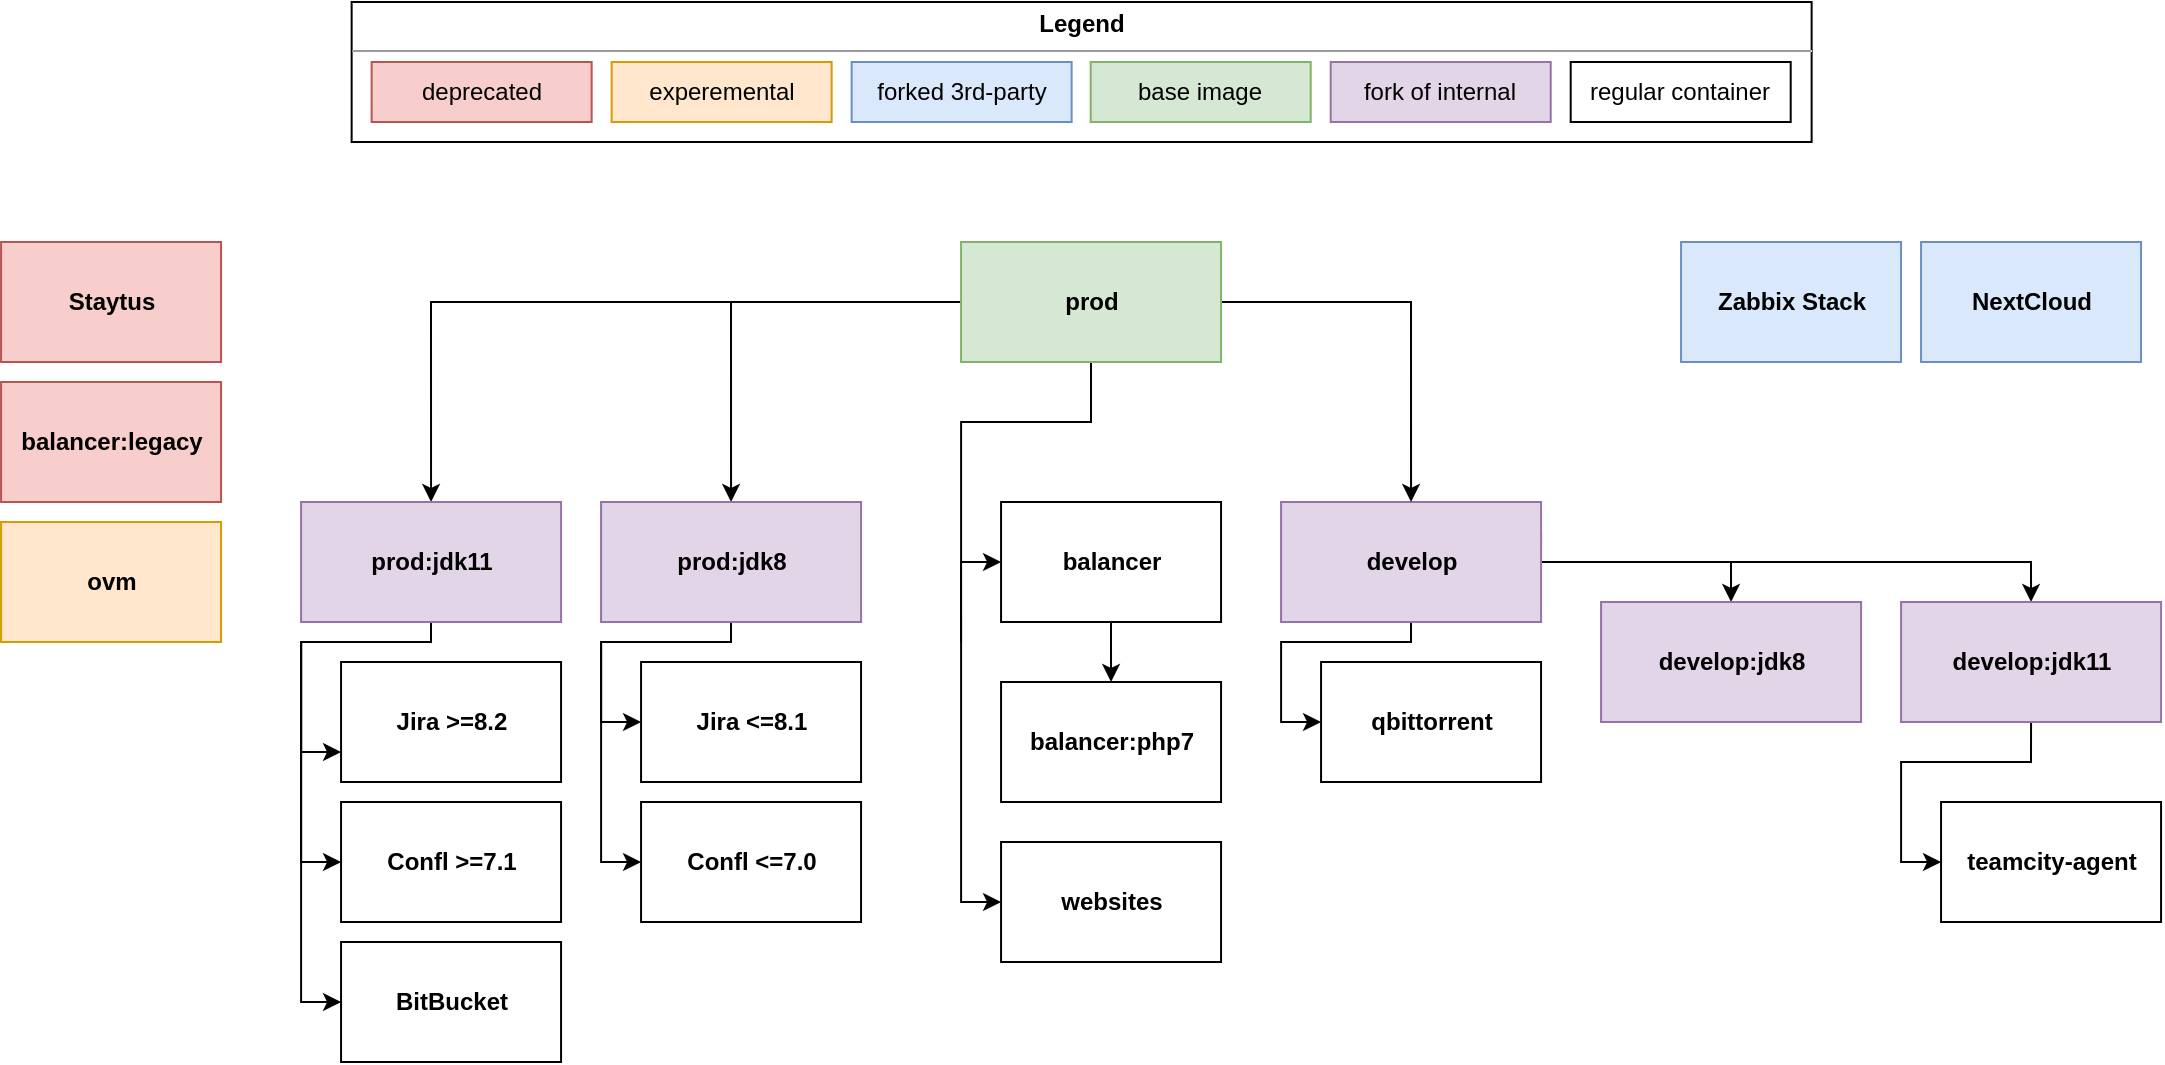 <mxfile version="12.5.1" type="github">
  <diagram name="Page-1" id="9f46799a-70d6-7492-0946-bef42562c5a5">
    <mxGraphModel dx="1654" dy="865" grid="1" gridSize="10" guides="1" tooltips="1" connect="1" arrows="1" fold="1" page="1" pageScale="1" pageWidth="1100" pageHeight="850" background="#ffffff" math="0" shadow="0">
      <root>
        <mxCell id="0"/>
        <mxCell id="1" parent="0"/>
        <mxCell id="GupPUEsqrWVPhIxHysfE-15" style="edgeStyle=orthogonalEdgeStyle;rounded=0;orthogonalLoop=1;jettySize=auto;html=1;entryX=0.5;entryY=0;entryDx=0;entryDy=0;" parent="1" source="GupPUEsqrWVPhIxHysfE-3" target="GupPUEsqrWVPhIxHysfE-14" edge="1">
          <mxGeometry relative="1" as="geometry"/>
        </mxCell>
        <mxCell id="GupPUEsqrWVPhIxHysfE-16" style="edgeStyle=orthogonalEdgeStyle;rounded=0;orthogonalLoop=1;jettySize=auto;html=1;exitX=1;exitY=0.25;exitDx=0;exitDy=0;entryX=0.5;entryY=0;entryDx=0;entryDy=0;" parent="1" source="GupPUEsqrWVPhIxHysfE-3" target="GupPUEsqrWVPhIxHysfE-13" edge="1">
          <mxGeometry relative="1" as="geometry">
            <Array as="points">
              <mxPoint x="779.53" y="300"/>
              <mxPoint x="1024.53" y="300"/>
            </Array>
          </mxGeometry>
        </mxCell>
        <mxCell id="GupPUEsqrWVPhIxHysfE-38" style="edgeStyle=orthogonalEdgeStyle;rounded=0;orthogonalLoop=1;jettySize=auto;html=1;entryX=0;entryY=0.5;entryDx=0;entryDy=0;" parent="1" source="GupPUEsqrWVPhIxHysfE-3" target="GupPUEsqrWVPhIxHysfE-31" edge="1">
          <mxGeometry relative="1" as="geometry">
            <Array as="points">
              <mxPoint x="714.53" y="340"/>
              <mxPoint x="649.53" y="340"/>
              <mxPoint x="649.53" y="380"/>
            </Array>
          </mxGeometry>
        </mxCell>
        <mxCell id="GupPUEsqrWVPhIxHysfE-3" value="&lt;span style=&quot;font-weight: 700 ; white-space: nowrap&quot;&gt;develop&lt;/span&gt;" style="whiteSpace=wrap;html=1;align=center;verticalAlign=middle;container=1;recursiveResize=0;treeFolding=1;treeMoving=1;fillColor=#e1d5e7;strokeColor=#9673a6;" parent="1" vertex="1">
          <mxGeometry x="649.53" y="270" width="130" height="60" as="geometry"/>
        </mxCell>
        <mxCell id="GupPUEsqrWVPhIxHysfE-27" style="edgeStyle=orthogonalEdgeStyle;rounded=0;orthogonalLoop=1;jettySize=auto;html=1;entryX=0.5;entryY=0;entryDx=0;entryDy=0;" parent="1" source="GupPUEsqrWVPhIxHysfE-5" target="GupPUEsqrWVPhIxHysfE-3" edge="1">
          <mxGeometry relative="1" as="geometry"/>
        </mxCell>
        <mxCell id="GupPUEsqrWVPhIxHysfE-28" style="edgeStyle=orthogonalEdgeStyle;rounded=0;orthogonalLoop=1;jettySize=auto;html=1;entryX=0.5;entryY=0;entryDx=0;entryDy=0;" parent="1" source="GupPUEsqrWVPhIxHysfE-5" target="GupPUEsqrWVPhIxHysfE-7" edge="1">
          <mxGeometry relative="1" as="geometry"/>
        </mxCell>
        <mxCell id="GupPUEsqrWVPhIxHysfE-29" style="edgeStyle=orthogonalEdgeStyle;rounded=0;orthogonalLoop=1;jettySize=auto;html=1;entryX=0.5;entryY=0;entryDx=0;entryDy=0;" parent="1" source="GupPUEsqrWVPhIxHysfE-5" target="GupPUEsqrWVPhIxHysfE-22" edge="1">
          <mxGeometry relative="1" as="geometry"/>
        </mxCell>
        <mxCell id="GupPUEsqrWVPhIxHysfE-35" style="edgeStyle=orthogonalEdgeStyle;rounded=0;orthogonalLoop=1;jettySize=auto;html=1;entryX=0;entryY=0.5;entryDx=0;entryDy=0;" parent="1" source="GupPUEsqrWVPhIxHysfE-5" target="GupPUEsqrWVPhIxHysfE-30" edge="1">
          <mxGeometry relative="1" as="geometry">
            <Array as="points">
              <mxPoint x="554.53" y="230"/>
              <mxPoint x="489.53" y="230"/>
              <mxPoint x="489.53" y="470"/>
            </Array>
          </mxGeometry>
        </mxCell>
        <UserObject label="&lt;span style=&quot;font-weight: 700 ; white-space: nowrap&quot;&gt;prod&lt;/span&gt;" treeRoot="1" id="GupPUEsqrWVPhIxHysfE-5">
          <mxCell style="whiteSpace=wrap;html=1;align=center;treeFolding=1;treeMoving=1;container=1;recursiveResize=0;fillColor=#d5e8d4;strokeColor=#82b366;" parent="1" vertex="1">
            <mxGeometry x="489.53" y="140" width="130" height="60" as="geometry"/>
          </mxCell>
        </UserObject>
        <mxCell id="GupPUEsqrWVPhIxHysfE-49" style="edgeStyle=orthogonalEdgeStyle;rounded=0;orthogonalLoop=1;jettySize=auto;html=1;entryX=0;entryY=0.5;entryDx=0;entryDy=0;" parent="1" source="GupPUEsqrWVPhIxHysfE-7" target="GupPUEsqrWVPhIxHysfE-39" edge="1">
          <mxGeometry relative="1" as="geometry">
            <Array as="points">
              <mxPoint x="374.53" y="340"/>
              <mxPoint x="309.53" y="340"/>
              <mxPoint x="309.53" y="380"/>
            </Array>
          </mxGeometry>
        </mxCell>
        <mxCell id="GupPUEsqrWVPhIxHysfE-50" style="edgeStyle=orthogonalEdgeStyle;rounded=0;orthogonalLoop=1;jettySize=auto;html=1;entryX=0;entryY=0.5;entryDx=0;entryDy=0;" parent="1" source="GupPUEsqrWVPhIxHysfE-7" target="GupPUEsqrWVPhIxHysfE-43" edge="1">
          <mxGeometry relative="1" as="geometry">
            <Array as="points">
              <mxPoint x="374.53" y="340"/>
              <mxPoint x="309.53" y="340"/>
              <mxPoint x="309.53" y="450"/>
            </Array>
          </mxGeometry>
        </mxCell>
        <mxCell id="GupPUEsqrWVPhIxHysfE-7" value="&lt;span style=&quot;font-weight: 700 ; white-space: nowrap&quot;&gt;prod&lt;/span&gt;&lt;span style=&quot;font-weight: 700 ; white-space: nowrap&quot;&gt;:jdk8&lt;/span&gt;" style="whiteSpace=wrap;html=1;align=center;verticalAlign=middle;container=1;recursiveResize=0;treeFolding=1;treeMoving=1;fillColor=#e1d5e7;strokeColor=#9673a6;" parent="1" vertex="1">
          <mxGeometry x="309.53" y="270" width="130" height="60" as="geometry"/>
        </mxCell>
        <mxCell id="GupPUEsqrWVPhIxHysfE-11" value="&lt;span style=&quot;white-space: nowrap&quot;&gt;&lt;b&gt;teamcity-agent&lt;/b&gt;&lt;/span&gt;" style="whiteSpace=wrap;html=1;align=center;verticalAlign=middle;container=1;recursiveResize=0;treeFolding=1;treeMoving=1;" parent="1" vertex="1">
          <mxGeometry x="979.53" y="420" width="110" height="60" as="geometry"/>
        </mxCell>
        <mxCell id="GupPUEsqrWVPhIxHysfE-17" style="edgeStyle=orthogonalEdgeStyle;rounded=0;orthogonalLoop=1;jettySize=auto;html=1;exitX=0.5;exitY=1;exitDx=0;exitDy=0;entryX=0;entryY=0.5;entryDx=0;entryDy=0;" parent="1" source="GupPUEsqrWVPhIxHysfE-13" target="GupPUEsqrWVPhIxHysfE-11" edge="1">
          <mxGeometry relative="1" as="geometry">
            <Array as="points">
              <mxPoint x="1024.53" y="400"/>
              <mxPoint x="959.53" y="400"/>
              <mxPoint x="959.53" y="450"/>
            </Array>
          </mxGeometry>
        </mxCell>
        <mxCell id="GupPUEsqrWVPhIxHysfE-13" value="&lt;span style=&quot;font-weight: 700 ; white-space: nowrap&quot;&gt;develop&lt;/span&gt;&lt;span style=&quot;font-weight: 700 ; white-space: nowrap&quot;&gt;:jdk11&lt;/span&gt;" style="whiteSpace=wrap;html=1;align=center;verticalAlign=middle;container=1;recursiveResize=0;treeFolding=1;treeMoving=1;fillColor=#e1d5e7;strokeColor=#9673a6;" parent="1" vertex="1">
          <mxGeometry x="959.53" y="320" width="130" height="60" as="geometry"/>
        </mxCell>
        <mxCell id="GupPUEsqrWVPhIxHysfE-14" value="&lt;span style=&quot;font-weight: 700 ; white-space: nowrap&quot;&gt;develop:jdk8&lt;/span&gt;" style="whiteSpace=wrap;html=1;align=center;verticalAlign=middle;container=1;recursiveResize=0;treeFolding=1;treeMoving=1;fillColor=#e1d5e7;strokeColor=#9673a6;" parent="1" vertex="1">
          <mxGeometry x="809.53" y="320" width="130" height="60" as="geometry"/>
        </mxCell>
        <mxCell id="GupPUEsqrWVPhIxHysfE-40" value="" style="edgeStyle=orthogonalEdgeStyle;rounded=0;orthogonalLoop=1;jettySize=auto;html=1;entryX=0;entryY=0.5;entryDx=0;entryDy=0;" parent="1" target="GupPUEsqrWVPhIxHysfE-20" edge="1">
          <mxGeometry relative="1" as="geometry">
            <mxPoint x="489.53" y="340" as="sourcePoint"/>
            <Array as="points">
              <mxPoint x="489.53" y="300"/>
            </Array>
          </mxGeometry>
        </mxCell>
        <mxCell id="661J1RdMhrbpdGnhcWUA-3" style="edgeStyle=orthogonalEdgeStyle;rounded=0;orthogonalLoop=1;jettySize=auto;html=1;entryX=0.5;entryY=0;entryDx=0;entryDy=0;" edge="1" parent="1" source="GupPUEsqrWVPhIxHysfE-20" target="661J1RdMhrbpdGnhcWUA-2">
          <mxGeometry relative="1" as="geometry"/>
        </mxCell>
        <mxCell id="GupPUEsqrWVPhIxHysfE-20" value="&lt;span style=&quot;font-weight: 700 ; white-space: nowrap&quot;&gt;balancer&lt;/span&gt;" style="whiteSpace=wrap;html=1;align=center;verticalAlign=middle;container=1;recursiveResize=0;treeFolding=1;treeMoving=1;" parent="1" vertex="1">
          <mxGeometry x="509.53" y="270" width="110" height="60" as="geometry"/>
        </mxCell>
        <mxCell id="GupPUEsqrWVPhIxHysfE-46" style="edgeStyle=orthogonalEdgeStyle;rounded=0;orthogonalLoop=1;jettySize=auto;html=1;entryX=0;entryY=0.75;entryDx=0;entryDy=0;" parent="1" source="GupPUEsqrWVPhIxHysfE-22" target="GupPUEsqrWVPhIxHysfE-41" edge="1">
          <mxGeometry relative="1" as="geometry">
            <Array as="points">
              <mxPoint x="224.53" y="340"/>
              <mxPoint x="159.53" y="340"/>
              <mxPoint x="159.53" y="395"/>
            </Array>
          </mxGeometry>
        </mxCell>
        <mxCell id="GupPUEsqrWVPhIxHysfE-47" style="edgeStyle=orthogonalEdgeStyle;rounded=0;orthogonalLoop=1;jettySize=auto;html=1;entryX=0;entryY=0.5;entryDx=0;entryDy=0;" parent="1" source="GupPUEsqrWVPhIxHysfE-22" target="GupPUEsqrWVPhIxHysfE-42" edge="1">
          <mxGeometry relative="1" as="geometry">
            <Array as="points">
              <mxPoint x="224.53" y="340"/>
              <mxPoint x="159.53" y="340"/>
              <mxPoint x="159.53" y="450"/>
            </Array>
          </mxGeometry>
        </mxCell>
        <mxCell id="GupPUEsqrWVPhIxHysfE-48" style="edgeStyle=orthogonalEdgeStyle;rounded=0;orthogonalLoop=1;jettySize=auto;html=1;entryX=0;entryY=0.5;entryDx=0;entryDy=0;" parent="1" source="GupPUEsqrWVPhIxHysfE-22" target="GupPUEsqrWVPhIxHysfE-44" edge="1">
          <mxGeometry relative="1" as="geometry">
            <Array as="points">
              <mxPoint x="224.53" y="340"/>
              <mxPoint x="159.53" y="340"/>
              <mxPoint x="159.53" y="520"/>
            </Array>
          </mxGeometry>
        </mxCell>
        <mxCell id="GupPUEsqrWVPhIxHysfE-22" value="&lt;span style=&quot;font-weight: 700 ; white-space: nowrap&quot;&gt;prod&lt;/span&gt;&lt;span style=&quot;font-weight: 700 ; white-space: nowrap&quot;&gt;:jdk&lt;/span&gt;&lt;span style=&quot;font-weight: 700 ; white-space: nowrap&quot;&gt;11&lt;/span&gt;" style="whiteSpace=wrap;html=1;align=center;verticalAlign=middle;container=1;recursiveResize=0;treeFolding=1;treeMoving=1;fillColor=#e1d5e7;strokeColor=#9673a6;" parent="1" vertex="1">
          <mxGeometry x="159.53" y="270" width="130" height="60" as="geometry"/>
        </mxCell>
        <mxCell id="GupPUEsqrWVPhIxHysfE-30" value="&lt;span style=&quot;font-weight: 700 ; white-space: nowrap&quot;&gt;websites&lt;/span&gt;" style="whiteSpace=wrap;html=1;align=center;verticalAlign=middle;container=1;recursiveResize=0;treeFolding=1;treeMoving=1;" parent="1" vertex="1">
          <mxGeometry x="509.53" y="440" width="110" height="60" as="geometry"/>
        </mxCell>
        <mxCell id="GupPUEsqrWVPhIxHysfE-31" value="&lt;span style=&quot;white-space: nowrap&quot;&gt;&lt;b&gt;qbittorrent&lt;/b&gt;&lt;/span&gt;" style="whiteSpace=wrap;html=1;align=center;verticalAlign=middle;container=1;recursiveResize=0;treeFolding=1;treeMoving=1;" parent="1" vertex="1">
          <mxGeometry x="669.53" y="350" width="110" height="60" as="geometry"/>
        </mxCell>
        <mxCell id="GupPUEsqrWVPhIxHysfE-39" value="&lt;span style=&quot;font-weight: 700 ; white-space: nowrap&quot;&gt;Jira &amp;lt;=8.1&lt;/span&gt;" style="whiteSpace=wrap;html=1;align=center;verticalAlign=middle;container=1;recursiveResize=0;treeFolding=1;treeMoving=1;" parent="1" vertex="1">
          <mxGeometry x="329.53" y="350" width="110" height="60" as="geometry"/>
        </mxCell>
        <mxCell id="GupPUEsqrWVPhIxHysfE-41" value="&lt;span style=&quot;font-weight: 700 ; white-space: nowrap&quot;&gt;Jira &amp;gt;=8.2&lt;/span&gt;" style="whiteSpace=wrap;html=1;align=center;verticalAlign=middle;container=1;recursiveResize=0;treeFolding=1;treeMoving=1;" parent="1" vertex="1">
          <mxGeometry x="179.53" y="350" width="110" height="60" as="geometry"/>
        </mxCell>
        <mxCell id="GupPUEsqrWVPhIxHysfE-42" value="&lt;span style=&quot;font-weight: 700 ; white-space: nowrap&quot;&gt;Confl &amp;gt;=7.1&lt;/span&gt;" style="whiteSpace=wrap;html=1;align=center;verticalAlign=middle;container=1;recursiveResize=0;treeFolding=1;treeMoving=1;" parent="1" vertex="1">
          <mxGeometry x="179.53" y="420" width="110" height="60" as="geometry"/>
        </mxCell>
        <mxCell id="GupPUEsqrWVPhIxHysfE-43" value="&lt;span style=&quot;font-weight: 700 ; white-space: nowrap&quot;&gt;Confl &amp;lt;=7.0&lt;/span&gt;" style="whiteSpace=wrap;html=1;align=center;verticalAlign=middle;container=1;recursiveResize=0;treeFolding=1;treeMoving=1;" parent="1" vertex="1">
          <mxGeometry x="329.53" y="420" width="110" height="60" as="geometry"/>
        </mxCell>
        <mxCell id="GupPUEsqrWVPhIxHysfE-44" value="&lt;b&gt;BitBucket&lt;/b&gt;" style="whiteSpace=wrap;html=1;align=center;verticalAlign=middle;container=1;recursiveResize=0;treeFolding=1;treeMoving=1;" parent="1" vertex="1">
          <mxGeometry x="179.53" y="490" width="110" height="60" as="geometry"/>
        </mxCell>
        <mxCell id="GupPUEsqrWVPhIxHysfE-45" value="&lt;span style=&quot;font-weight: 700 ; white-space: nowrap&quot;&gt;Zabbix Stack&lt;/span&gt;" style="whiteSpace=wrap;html=1;align=center;verticalAlign=middle;container=1;recursiveResize=0;treeFolding=1;treeMoving=1;fillColor=#dae8fc;strokeColor=#6c8ebf;" parent="1" vertex="1">
          <mxGeometry x="849.53" y="140" width="110" height="60" as="geometry"/>
        </mxCell>
        <mxCell id="661J1RdMhrbpdGnhcWUA-1" value="&lt;span style=&quot;font-weight: 700 ; white-space: nowrap&quot;&gt;NextCloud&lt;/span&gt;" style="whiteSpace=wrap;html=1;align=center;verticalAlign=middle;container=1;recursiveResize=0;treeFolding=1;treeMoving=1;fillColor=#dae8fc;strokeColor=#6c8ebf;" vertex="1" parent="1">
          <mxGeometry x="969.53" y="140" width="110" height="60" as="geometry"/>
        </mxCell>
        <mxCell id="661J1RdMhrbpdGnhcWUA-2" value="&lt;span style=&quot;font-weight: 700 ; white-space: nowrap&quot;&gt;balancer:php7&lt;/span&gt;" style="whiteSpace=wrap;html=1;align=center;verticalAlign=middle;container=1;recursiveResize=0;treeFolding=1;treeMoving=1;" vertex="1" parent="1">
          <mxGeometry x="509.53" y="360" width="110" height="60" as="geometry"/>
        </mxCell>
        <mxCell id="661J1RdMhrbpdGnhcWUA-4" value="&lt;b&gt;Staytus&lt;/b&gt;" style="whiteSpace=wrap;html=1;align=center;verticalAlign=middle;container=1;recursiveResize=0;treeFolding=1;treeMoving=1;fillColor=#f8cecc;strokeColor=#b85450;" vertex="1" parent="1">
          <mxGeometry x="9.53" y="140" width="110" height="60" as="geometry"/>
        </mxCell>
        <mxCell id="661J1RdMhrbpdGnhcWUA-5" value="&lt;b&gt;balancer:legacy&lt;/b&gt;" style="whiteSpace=wrap;html=1;align=center;verticalAlign=middle;container=1;recursiveResize=0;treeFolding=1;treeMoving=1;fillColor=#f8cecc;strokeColor=#b85450;" vertex="1" parent="1">
          <mxGeometry x="9.53" y="210" width="110" height="60" as="geometry"/>
        </mxCell>
        <mxCell id="661J1RdMhrbpdGnhcWUA-6" value="&lt;b&gt;ovm&lt;/b&gt;" style="whiteSpace=wrap;html=1;align=center;verticalAlign=middle;container=1;recursiveResize=0;treeFolding=1;treeMoving=1;fillColor=#ffe6cc;strokeColor=#d79b00;" vertex="1" parent="1">
          <mxGeometry x="9.53" y="280" width="110" height="60" as="geometry"/>
        </mxCell>
        <mxCell id="661J1RdMhrbpdGnhcWUA-16" value="" style="group" vertex="1" connectable="0" parent="1">
          <mxGeometry x="184.82" y="20" width="730" height="70" as="geometry"/>
        </mxCell>
        <mxCell id="661J1RdMhrbpdGnhcWUA-7" value="&lt;p style=&quot;margin: 0px ; margin-top: 4px ; text-align: center&quot;&gt;&lt;b&gt;Legend&lt;/b&gt;&lt;/p&gt;&lt;hr size=&quot;1&quot;&gt;&lt;div style=&quot;height: 2px&quot;&gt;&lt;/div&gt;" style="verticalAlign=top;align=left;overflow=fill;fontSize=12;fontFamily=Helvetica;html=1;" vertex="1" parent="661J1RdMhrbpdGnhcWUA-16">
          <mxGeometry width="730" height="70" as="geometry"/>
        </mxCell>
        <mxCell id="661J1RdMhrbpdGnhcWUA-8" value="deprecated" style="rounded=0;whiteSpace=wrap;html=1;fillColor=#f8cecc;strokeColor=#b85450;" vertex="1" parent="661J1RdMhrbpdGnhcWUA-16">
          <mxGeometry x="10" y="30" width="110" height="30" as="geometry"/>
        </mxCell>
        <mxCell id="661J1RdMhrbpdGnhcWUA-9" value="experemental" style="rounded=0;whiteSpace=wrap;html=1;fillColor=#ffe6cc;strokeColor=#d79b00;" vertex="1" parent="661J1RdMhrbpdGnhcWUA-16">
          <mxGeometry x="130" y="30" width="110" height="30" as="geometry"/>
        </mxCell>
        <mxCell id="661J1RdMhrbpdGnhcWUA-10" value="forked 3rd-party" style="rounded=0;whiteSpace=wrap;html=1;fillColor=#dae8fc;strokeColor=#6c8ebf;" vertex="1" parent="661J1RdMhrbpdGnhcWUA-16">
          <mxGeometry x="250" y="30" width="110" height="30" as="geometry"/>
        </mxCell>
        <mxCell id="661J1RdMhrbpdGnhcWUA-11" value="fork of internal" style="rounded=0;whiteSpace=wrap;html=1;fillColor=#e1d5e7;strokeColor=#9673a6;" vertex="1" parent="661J1RdMhrbpdGnhcWUA-16">
          <mxGeometry x="489.53" y="30" width="110" height="30" as="geometry"/>
        </mxCell>
        <mxCell id="661J1RdMhrbpdGnhcWUA-12" value="base image" style="rounded=0;whiteSpace=wrap;html=1;fillColor=#d5e8d4;strokeColor=#82b366;" vertex="1" parent="661J1RdMhrbpdGnhcWUA-16">
          <mxGeometry x="369.53" y="30" width="110" height="30" as="geometry"/>
        </mxCell>
        <mxCell id="661J1RdMhrbpdGnhcWUA-13" value="regular container" style="rounded=0;whiteSpace=wrap;html=1;" vertex="1" parent="661J1RdMhrbpdGnhcWUA-16">
          <mxGeometry x="609.53" y="30" width="110" height="30" as="geometry"/>
        </mxCell>
      </root>
    </mxGraphModel>
  </diagram>
</mxfile>
